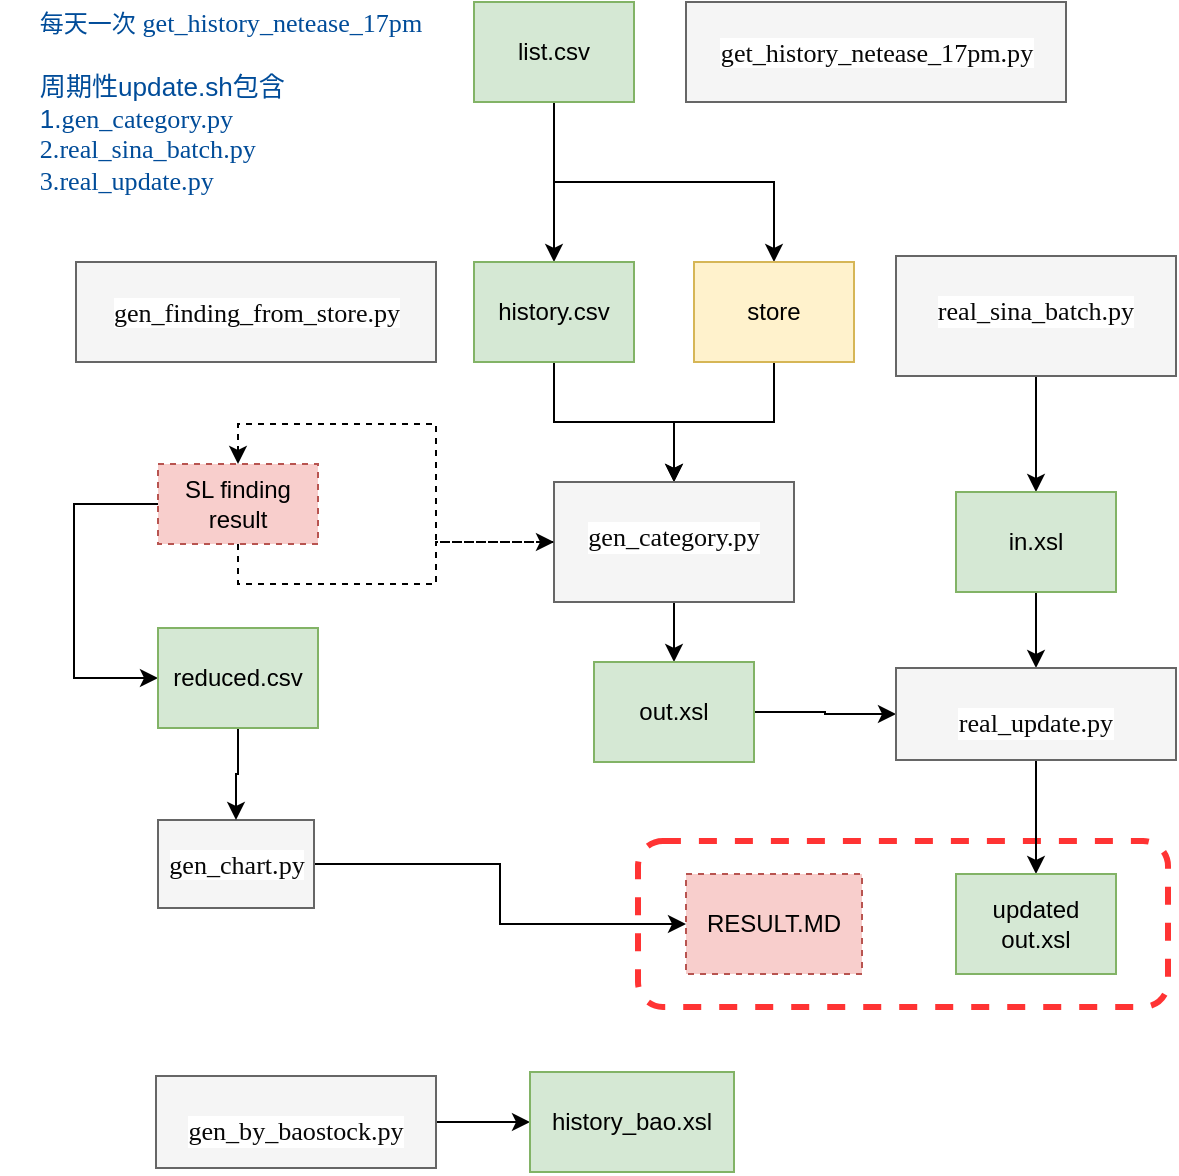 <mxfile version="15.5.4" type="embed" pages="2"><diagram id="49M0BKL2xQ3SYK952rmj" name="架构"><mxGraphModel dx="618" dy="469" grid="0" gridSize="10" guides="1" tooltips="1" connect="1" arrows="1" fold="1" page="1" pageScale="1" pageWidth="4681" pageHeight="3300" math="0" shadow="0"><root><mxCell id="0"/><mxCell id="1" parent="0"/><mxCell id="17" value="" style="rounded=1;whiteSpace=wrap;html=1;dashed=1;strokeWidth=3;strokeColor=#FF3333;" parent="1" vertex="1"><mxGeometry x="372" y="519.5" width="265" height="83" as="geometry"/></mxCell><mxCell id="O12l0vSPh0vt8pcs6gfs-4" value="" style="edgeStyle=orthogonalEdgeStyle;rounded=0;orthogonalLoop=1;jettySize=auto;html=1;" parent="1" source="O12l0vSPh0vt8pcs6gfs-1" target="O12l0vSPh0vt8pcs6gfs-3" edge="1"><mxGeometry relative="1" as="geometry"/></mxCell><mxCell id="O12l0vSPh0vt8pcs6gfs-6" value="" style="edgeStyle=orthogonalEdgeStyle;rounded=0;orthogonalLoop=1;jettySize=auto;html=1;" parent="1" source="O12l0vSPh0vt8pcs6gfs-1" target="O12l0vSPh0vt8pcs6gfs-5" edge="1"><mxGeometry relative="1" as="geometry"><Array as="points"><mxPoint x="330" y="190"/><mxPoint x="440" y="190"/></Array></mxGeometry></mxCell><mxCell id="O12l0vSPh0vt8pcs6gfs-1" value="list.csv" style="rounded=0;whiteSpace=wrap;html=1;fillColor=#d5e8d4;strokeColor=#82b366;" parent="1" vertex="1"><mxGeometry x="290" y="100" width="80" height="50" as="geometry"/></mxCell><mxCell id="O12l0vSPh0vt8pcs6gfs-2" value="&lt;pre style=&quot;background-color: #ffffff ; color: #080808 ; font-family: &amp;#34;.applesystemuifont&amp;#34; ; font-size: 9.8pt&quot;&gt;&lt;br&gt;&lt;/pre&gt;" style="text;whiteSpace=wrap;html=1;" parent="1" vertex="1"><mxGeometry x="380" y="140" width="200" height="10" as="geometry"/></mxCell><mxCell id="O12l0vSPh0vt8pcs6gfs-10" style="edgeStyle=orthogonalEdgeStyle;rounded=0;orthogonalLoop=1;jettySize=auto;html=1;" parent="1" source="O12l0vSPh0vt8pcs6gfs-3" target="O12l0vSPh0vt8pcs6gfs-8" edge="1"><mxGeometry relative="1" as="geometry"/></mxCell><mxCell id="O12l0vSPh0vt8pcs6gfs-3" value="history.csv" style="rounded=0;whiteSpace=wrap;html=1;fillColor=#d5e8d4;strokeColor=#82b366;" parent="1" vertex="1"><mxGeometry x="290" y="230" width="80" height="50" as="geometry"/></mxCell><mxCell id="O12l0vSPh0vt8pcs6gfs-9" style="edgeStyle=orthogonalEdgeStyle;rounded=0;orthogonalLoop=1;jettySize=auto;html=1;" parent="1" source="O12l0vSPh0vt8pcs6gfs-5" target="O12l0vSPh0vt8pcs6gfs-8" edge="1"><mxGeometry relative="1" as="geometry"/></mxCell><mxCell id="O12l0vSPh0vt8pcs6gfs-5" value="store" style="rounded=0;whiteSpace=wrap;html=1;fillColor=#fff2cc;strokeColor=#d6b656;" parent="1" vertex="1"><mxGeometry x="400" y="230" width="80" height="50" as="geometry"/></mxCell><mxCell id="O12l0vSPh0vt8pcs6gfs-7" value="&lt;pre style=&quot;font-style: normal ; font-weight: 400 ; letter-spacing: normal ; text-align: left ; text-indent: 0px ; text-transform: none ; word-spacing: 0px ; background-color: rgb(255 , 255 , 255) ; color: rgb(8 , 8 , 8) ; font-family: &amp;#34;.applesystemuifont&amp;#34; ; font-size: 9.8pt&quot;&gt;&lt;br&gt;&lt;/pre&gt;" style="text;html=1;strokeColor=none;fillColor=none;align=center;verticalAlign=middle;whiteSpace=wrap;rounded=0;" parent="1" vertex="1"><mxGeometry x="410" y="160" width="40" height="20" as="geometry"/></mxCell><mxCell id="O12l0vSPh0vt8pcs6gfs-12" style="edgeStyle=orthogonalEdgeStyle;rounded=0;orthogonalLoop=1;jettySize=auto;html=1;entryX=0.5;entryY=0;entryDx=0;entryDy=0;dashed=1;" parent="1" source="O12l0vSPh0vt8pcs6gfs-8" target="O12l0vSPh0vt8pcs6gfs-11" edge="1"><mxGeometry relative="1" as="geometry"/></mxCell><mxCell id="O12l0vSPh0vt8pcs6gfs-19" value="" style="edgeStyle=orthogonalEdgeStyle;rounded=0;orthogonalLoop=1;jettySize=auto;html=1;entryX=0.5;entryY=0;entryDx=0;entryDy=0;" parent="1" source="O12l0vSPh0vt8pcs6gfs-8" target="O12l0vSPh0vt8pcs6gfs-20" edge="1"><mxGeometry relative="1" as="geometry"><mxPoint x="410" y="460" as="targetPoint"/></mxGeometry></mxCell><mxCell id="O12l0vSPh0vt8pcs6gfs-8" value="&lt;pre style=&quot;background-color: #ffffff ; color: #080808 ; font-family: &amp;quot;.applesystemuifont&amp;quot; ; font-size: 9.8pt&quot;&gt;gen_category.py&lt;/pre&gt;" style="text;whiteSpace=wrap;html=1;fillColor=#f5f5f5;strokeColor=#666666;fontColor=#333333;align=center;" parent="1" vertex="1"><mxGeometry x="330" y="340" width="120" height="60" as="geometry"/></mxCell><mxCell id="O12l0vSPh0vt8pcs6gfs-13" style="edgeStyle=orthogonalEdgeStyle;rounded=0;orthogonalLoop=1;jettySize=auto;html=1;exitX=0.5;exitY=1;exitDx=0;exitDy=0;dashed=1;" parent="1" source="O12l0vSPh0vt8pcs6gfs-11" target="O12l0vSPh0vt8pcs6gfs-8" edge="1"><mxGeometry relative="1" as="geometry"/></mxCell><mxCell id="12" style="edgeStyle=orthogonalEdgeStyle;rounded=0;orthogonalLoop=1;jettySize=auto;html=1;entryX=0;entryY=0.5;entryDx=0;entryDy=0;" parent="1" source="O12l0vSPh0vt8pcs6gfs-11" target="11" edge="1"><mxGeometry relative="1" as="geometry"><Array as="points"><mxPoint x="90" y="351"/><mxPoint x="90" y="438"/></Array></mxGeometry></mxCell><mxCell id="O12l0vSPh0vt8pcs6gfs-11" value="SL finding result" style="rounded=0;whiteSpace=wrap;html=1;dashed=1;fillColor=#f8cecc;strokeColor=#b85450;" parent="1" vertex="1"><mxGeometry x="132" y="331" width="80" height="40" as="geometry"/></mxCell><mxCell id="O12l0vSPh0vt8pcs6gfs-16" value="&lt;pre style=&quot;background-color: #ffffff ; color: #080808 ; font-family: &amp;#34;.applesystemuifont&amp;#34; ; font-size: 9.8pt&quot;&gt;gen_finding_from_store.py&lt;/pre&gt;" style="text;html=1;align=center;verticalAlign=middle;resizable=0;points=[];autosize=1;strokeColor=#666666;fillColor=#f5f5f5;fontColor=#333333;" parent="1" vertex="1"><mxGeometry x="91" y="230" width="180" height="50" as="geometry"/></mxCell><mxCell id="15" style="edgeStyle=orthogonalEdgeStyle;rounded=0;orthogonalLoop=1;jettySize=auto;html=1;entryX=0;entryY=0.5;entryDx=0;entryDy=0;" parent="1" source="O12l0vSPh0vt8pcs6gfs-20" target="O12l0vSPh0vt8pcs6gfs-30" edge="1"><mxGeometry relative="1" as="geometry"/></mxCell><mxCell id="O12l0vSPh0vt8pcs6gfs-20" value="out.xsl" style="rounded=0;whiteSpace=wrap;html=1;fillColor=#d5e8d4;strokeColor=#82b366;" parent="1" vertex="1"><mxGeometry x="350" y="430" width="80" height="50" as="geometry"/></mxCell><mxCell id="O12l0vSPh0vt8pcs6gfs-23" value="&lt;pre style=&quot;text-align: left ; background-color: rgb(255 , 255 , 255) ; color: rgb(8 , 8 , 8) ; font-family: &amp;#34;.applesystemuifont&amp;#34; ; font-size: 9.8pt&quot;&gt;get_history_netease_17pm.py&lt;/pre&gt;" style="text;html=1;align=center;verticalAlign=middle;resizable=0;points=[];autosize=1;strokeColor=#666666;fillColor=#f5f5f5;fontColor=#333333;" parent="1" vertex="1"><mxGeometry x="396" y="100" width="190" height="50" as="geometry"/></mxCell><mxCell id="O12l0vSPh0vt8pcs6gfs-28" value="" style="edgeStyle=orthogonalEdgeStyle;rounded=0;orthogonalLoop=1;jettySize=auto;html=1;entryX=0.5;entryY=0;entryDx=0;entryDy=0;" parent="1" source="O12l0vSPh0vt8pcs6gfs-26" target="O12l0vSPh0vt8pcs6gfs-29" edge="1"><mxGeometry relative="1" as="geometry"><mxPoint x="690" y="530" as="targetPoint"/></mxGeometry></mxCell><mxCell id="O12l0vSPh0vt8pcs6gfs-26" value="&lt;pre style=&quot;background-color: #ffffff ; color: #080808 ; font-family: &amp;quot;.applesystemuifont&amp;quot; ; font-size: 9.8pt&quot;&gt;real_sina_batch.py&lt;/pre&gt;" style="text;whiteSpace=wrap;html=1;fillColor=#f5f5f5;strokeColor=#666666;fontColor=#333333;align=center;" parent="1" vertex="1"><mxGeometry x="501" y="227" width="140" height="60" as="geometry"/></mxCell><mxCell id="6" style="edgeStyle=orthogonalEdgeStyle;rounded=0;orthogonalLoop=1;jettySize=auto;html=1;" parent="1" source="O12l0vSPh0vt8pcs6gfs-29" target="O12l0vSPh0vt8pcs6gfs-30" edge="1"><mxGeometry relative="1" as="geometry"/></mxCell><mxCell id="O12l0vSPh0vt8pcs6gfs-29" value="in.xsl" style="rounded=0;whiteSpace=wrap;html=1;fillColor=#d5e8d4;strokeColor=#82b366;" parent="1" vertex="1"><mxGeometry x="531" y="345" width="80" height="50" as="geometry"/></mxCell><mxCell id="O12l0vSPh0vt8pcs6gfs-34" value="" style="edgeStyle=orthogonalEdgeStyle;rounded=0;orthogonalLoop=1;jettySize=auto;html=1;entryX=0.5;entryY=0;entryDx=0;entryDy=0;" parent="1" source="O12l0vSPh0vt8pcs6gfs-30" target="O12l0vSPh0vt8pcs6gfs-35" edge="1"><mxGeometry relative="1" as="geometry"><mxPoint x="530" y="625" as="targetPoint"/></mxGeometry></mxCell><mxCell id="O12l0vSPh0vt8pcs6gfs-30" value="&lt;pre style=&quot;background-color: #ffffff ; color: #080808 ; font-family: &amp;#34;.applesystemuifont&amp;#34; ; font-size: 9.8pt&quot;&gt;real_update.py&lt;/pre&gt;" style="text;whiteSpace=wrap;html=1;fillColor=#f5f5f5;strokeColor=#666666;fontColor=#333333;align=center;" parent="1" vertex="1"><mxGeometry x="501" y="433" width="140" height="46" as="geometry"/></mxCell><mxCell id="O12l0vSPh0vt8pcs6gfs-35" value="updated&lt;br&gt;out.xsl" style="rounded=0;whiteSpace=wrap;html=1;fillColor=#d5e8d4;strokeColor=#82b366;" parent="1" vertex="1"><mxGeometry x="531" y="536" width="80" height="50" as="geometry"/></mxCell><mxCell id="O12l0vSPh0vt8pcs6gfs-36" value="&lt;div style=&quot;text-align: left&quot;&gt;&lt;span&gt;每天一次&amp;nbsp;&lt;/span&gt;&lt;span style=&quot;background-color: rgb(255, 255, 255); font-family: &amp;quot;.applesystemuifont&amp;quot;; font-size: 9.8pt;&quot;&gt;get_history_netease_17pm&lt;/span&gt;&lt;/div&gt;&lt;span style=&quot;background-color: rgb(255 , 255 , 255)&quot;&gt;&lt;div style=&quot;text-align: left&quot;&gt;&lt;font face=&quot;.applesystemuifont&quot;&gt;&lt;span style=&quot;font-size: 13.067px&quot;&gt;&lt;br&gt;&lt;/span&gt;&lt;/font&gt;&lt;/div&gt;&lt;font face=&quot;.applesystemuifont&quot;&gt;&lt;div style=&quot;text-align: left&quot;&gt;&lt;span style=&quot;font-size: 9.8pt&quot;&gt;周期性update.sh包含&lt;/span&gt;&lt;/div&gt;&lt;/font&gt;&lt;font face=&quot;.applesystemuifont&quot;&gt;&lt;div style=&quot;text-align: left&quot;&gt;&lt;span style=&quot;font-size: 9.8pt&quot;&gt;1.&lt;/span&gt;&lt;span style=&quot;font-family: &amp;quot;.applesystemuifont&amp;quot; ; font-size: 9.8pt ; text-align: center&quot;&gt;gen_category.py&lt;/span&gt;&lt;/div&gt;&lt;div style=&quot;text-align: left&quot;&gt;&lt;span style=&quot;font-family: &amp;quot;.applesystemuifont&amp;quot; ; font-size: 9.8pt ; text-align: center&quot;&gt;2.&lt;/span&gt;&lt;span style=&quot;font-family: &amp;quot;.applesystemuifont&amp;quot; ; font-size: 9.8pt ; text-align: center&quot;&gt;real_sina_batch.py&lt;/span&gt;&lt;/div&gt;&lt;div style=&quot;text-align: left&quot;&gt;&lt;span style=&quot;font-family: &amp;quot;.applesystemuifont&amp;quot; ; font-size: 9.8pt ; text-align: center&quot;&gt;3.&lt;/span&gt;&lt;span style=&quot;font-family: &amp;quot;.applesystemuifont&amp;quot; ; font-size: 9.8pt ; text-align: center&quot;&gt;real_update.py&lt;/span&gt;&lt;/div&gt;&lt;/font&gt;&lt;/span&gt;" style="text;html=1;align=center;verticalAlign=middle;resizable=0;points=[];autosize=1;strokeColor=none;fontColor=#004C99;" parent="1" vertex="1"><mxGeometry x="53" y="105" width="230" height="90" as="geometry"/></mxCell><mxCell id="5" value="RESULT.MD" style="rounded=0;whiteSpace=wrap;html=1;dashed=1;fillColor=#f8cecc;strokeColor=#b85450;" parent="1" vertex="1"><mxGeometry x="396" y="536" width="88" height="50" as="geometry"/></mxCell><mxCell id="16" style="edgeStyle=orthogonalEdgeStyle;rounded=0;orthogonalLoop=1;jettySize=auto;html=1;" parent="1" source="7" target="5" edge="1"><mxGeometry relative="1" as="geometry"/></mxCell><mxCell id="7" value="&lt;pre style=&quot;background-color: #ffffff ; color: #080808 ; font-family: &amp;#34;.applesystemuifont&amp;#34; ; font-size: 9.8pt&quot;&gt;gen_chart.py&lt;/pre&gt;" style="text;html=1;align=center;verticalAlign=middle;resizable=0;points=[];autosize=1;strokeColor=#666666;fillColor=#f5f5f5;fontColor=#333333;" parent="1" vertex="1"><mxGeometry x="132" y="509" width="78" height="44" as="geometry"/></mxCell><mxCell id="13" style="edgeStyle=orthogonalEdgeStyle;rounded=0;orthogonalLoop=1;jettySize=auto;html=1;" parent="1" source="11" target="7" edge="1"><mxGeometry relative="1" as="geometry"/></mxCell><mxCell id="11" value="reduced.csv" style="rounded=0;whiteSpace=wrap;html=1;fillColor=#d5e8d4;strokeColor=#82b366;" parent="1" vertex="1"><mxGeometry x="132" y="413" width="80" height="50" as="geometry"/></mxCell><mxCell id="20" value="" style="edgeStyle=orthogonalEdgeStyle;rounded=0;orthogonalLoop=1;jettySize=auto;html=1;" edge="1" parent="1" source="18" target="19"><mxGeometry relative="1" as="geometry"/></mxCell><mxCell id="18" value="&lt;pre style=&quot;background-color: #ffffff ; color: #080808 ; font-family: &amp;#34;.applesystemuifont&amp;#34; ; font-size: 9.8pt&quot;&gt;gen_by_baostock.py&lt;/pre&gt;" style="text;whiteSpace=wrap;html=1;fillColor=#f5f5f5;strokeColor=#666666;fontColor=#333333;align=center;" vertex="1" parent="1"><mxGeometry x="131" y="637" width="140" height="46" as="geometry"/></mxCell><mxCell id="19" value="history_bao.xsl" style="rounded=0;whiteSpace=wrap;html=1;fillColor=#d5e8d4;strokeColor=#82b366;" vertex="1" parent="1"><mxGeometry x="318" y="635" width="102" height="50" as="geometry"/></mxCell></root></mxGraphModel></diagram><diagram name="轮回" id="Z0dMWBPU9xTWIg4HfM4v"><mxGraphModel dx="643" dy="608" grid="0" gridSize="10" guides="1" tooltips="1" connect="1" arrows="1" fold="1" page="1" pageScale="1" pageWidth="4681" pageHeight="3300" math="0" shadow="0"><root><mxCell id="NnbxXauB8LlppTzdRxM3-0"/><mxCell id="NnbxXauB8LlppTzdRxM3-1" parent="NnbxXauB8LlppTzdRxM3-0"/><mxCell id="p_ZX6UtUCb0Ut0Xr4IG1-3" value="" style="edgeStyle=orthogonalEdgeStyle;rounded=0;orthogonalLoop=1;jettySize=auto;html=1;endArrow=none;endFill=0;" edge="1" parent="NnbxXauB8LlppTzdRxM3-1" source="p_ZX6UtUCb0Ut0Xr4IG1-0" target="p_ZX6UtUCb0Ut0Xr4IG1-2"><mxGeometry relative="1" as="geometry"/></mxCell><mxCell id="p_ZX6UtUCb0Ut0Xr4IG1-0" value="天宝基建7板" style="rounded=1;whiteSpace=wrap;html=1;fillColor=#e51400;fontColor=#ffffff;strokeColor=#B20000;" vertex="1" parent="NnbxXauB8LlppTzdRxM3-1"><mxGeometry x="257" y="554" width="70" height="31" as="geometry"/></mxCell><mxCell id="p_ZX6UtUCb0Ut0Xr4IG1-5" value="" style="edgeStyle=orthogonalEdgeStyle;rounded=0;orthogonalLoop=1;jettySize=auto;html=1;endArrow=none;endFill=0;" edge="1" parent="NnbxXauB8LlppTzdRxM3-1" source="p_ZX6UtUCb0Ut0Xr4IG1-1" target="p_ZX6UtUCb0Ut0Xr4IG1-4"><mxGeometry relative="1" as="geometry"/></mxCell><mxCell id="p_ZX6UtUCb0Ut0Xr4IG1-1" value="盘龙药业7板" style="rounded=1;whiteSpace=wrap;html=1;fillColor=#e51400;fontColor=#ffffff;strokeColor=#B20000;" vertex="1" parent="NnbxXauB8LlppTzdRxM3-1"><mxGeometry x="322" y="327" width="70" height="31" as="geometry"/></mxCell><mxCell id="p_ZX6UtUCb0Ut0Xr4IG1-9" value="" style="edgeStyle=orthogonalEdgeStyle;rounded=0;orthogonalLoop=1;jettySize=auto;html=1;endArrow=none;endFill=0;" edge="1" parent="NnbxXauB8LlppTzdRxM3-1" source="p_ZX6UtUCb0Ut0Xr4IG1-2" target="p_ZX6UtUCb0Ut0Xr4IG1-8"><mxGeometry relative="1" as="geometry"/></mxCell><mxCell id="p_ZX6UtUCb0Ut0Xr4IG1-26" value="" style="edgeStyle=orthogonalEdgeStyle;rounded=0;orthogonalLoop=1;jettySize=auto;html=1;endArrow=none;endFill=0;" edge="1" parent="NnbxXauB8LlppTzdRxM3-1" source="p_ZX6UtUCb0Ut0Xr4IG1-2" target="p_ZX6UtUCb0Ut0Xr4IG1-25"><mxGeometry relative="1" as="geometry"/></mxCell><mxCell id="p_ZX6UtUCb0Ut0Xr4IG1-2" value="基建" style="rounded=1;whiteSpace=wrap;html=1;fillColor=#e51400;fontColor=#ffffff;strokeColor=#B20000;" vertex="1" parent="NnbxXauB8LlppTzdRxM3-1"><mxGeometry x="257" y="443" width="70" height="31" as="geometry"/></mxCell><mxCell id="p_ZX6UtUCb0Ut0Xr4IG1-7" value="" style="edgeStyle=orthogonalEdgeStyle;rounded=0;orthogonalLoop=1;jettySize=auto;html=1;endArrow=none;endFill=0;" edge="1" parent="NnbxXauB8LlppTzdRxM3-1" source="p_ZX6UtUCb0Ut0Xr4IG1-4" target="p_ZX6UtUCb0Ut0Xr4IG1-6"><mxGeometry relative="1" as="geometry"/></mxCell><mxCell id="p_ZX6UtUCb0Ut0Xr4IG1-14" style="edgeStyle=orthogonalEdgeStyle;rounded=0;orthogonalLoop=1;jettySize=auto;html=1;entryX=0;entryY=0.5;entryDx=0;entryDy=0;endArrow=none;endFill=0;" edge="1" parent="NnbxXauB8LlppTzdRxM3-1" source="p_ZX6UtUCb0Ut0Xr4IG1-4" target="p_ZX6UtUCb0Ut0Xr4IG1-11"><mxGeometry relative="1" as="geometry"><Array as="points"><mxPoint x="431" y="232"/><mxPoint x="431" y="189"/></Array></mxGeometry></mxCell><mxCell id="p_ZX6UtUCb0Ut0Xr4IG1-19" style="edgeStyle=orthogonalEdgeStyle;rounded=0;orthogonalLoop=1;jettySize=auto;html=1;entryX=1;entryY=0.5;entryDx=0;entryDy=0;endArrow=none;endFill=0;" edge="1" parent="NnbxXauB8LlppTzdRxM3-1" source="p_ZX6UtUCb0Ut0Xr4IG1-4" target="p_ZX6UtUCb0Ut0Xr4IG1-17"><mxGeometry relative="1" as="geometry"/></mxCell><mxCell id="p_ZX6UtUCb0Ut0Xr4IG1-20" style="edgeStyle=orthogonalEdgeStyle;rounded=0;orthogonalLoop=1;jettySize=auto;html=1;entryX=1;entryY=0.5;entryDx=0;entryDy=0;endArrow=none;endFill=0;" edge="1" parent="NnbxXauB8LlppTzdRxM3-1" source="p_ZX6UtUCb0Ut0Xr4IG1-4" target="p_ZX6UtUCb0Ut0Xr4IG1-18"><mxGeometry relative="1" as="geometry"/></mxCell><mxCell id="p_ZX6UtUCb0Ut0Xr4IG1-22" style="edgeStyle=orthogonalEdgeStyle;rounded=0;orthogonalLoop=1;jettySize=auto;html=1;entryX=0.01;entryY=0.581;entryDx=0;entryDy=0;entryPerimeter=0;endArrow=none;endFill=0;" edge="1" parent="NnbxXauB8LlppTzdRxM3-1" source="p_ZX6UtUCb0Ut0Xr4IG1-4" target="p_ZX6UtUCb0Ut0Xr4IG1-10"><mxGeometry relative="1" as="geometry"/></mxCell><mxCell id="p_ZX6UtUCb0Ut0Xr4IG1-4" value="医药" style="rounded=1;whiteSpace=wrap;html=1;fillColor=#e51400;fontColor=#ffffff;strokeColor=#B20000;" vertex="1" parent="NnbxXauB8LlppTzdRxM3-1"><mxGeometry x="322" y="216" width="70" height="31" as="geometry"/></mxCell><mxCell id="p_ZX6UtUCb0Ut0Xr4IG1-6" value="九安医疗" style="rounded=1;whiteSpace=wrap;html=1;fillColor=#fa6800;fontColor=#000000;strokeColor=#C73500;" vertex="1" parent="NnbxXauB8LlppTzdRxM3-1"><mxGeometry x="472" y="216" width="70" height="31" as="geometry"/></mxCell><mxCell id="p_ZX6UtUCb0Ut0Xr4IG1-8" value="浙江建投" style="rounded=1;whiteSpace=wrap;html=1;fillColor=#e3c800;fontColor=#000000;strokeColor=#B09500;" vertex="1" parent="NnbxXauB8LlppTzdRxM3-1"><mxGeometry x="107" y="443" width="70" height="31" as="geometry"/></mxCell><mxCell id="p_ZX6UtUCb0Ut0Xr4IG1-10" value="龙津药业" style="rounded=1;whiteSpace=wrap;html=1;fillColor=#e3c800;fontColor=#000000;strokeColor=#B09500;" vertex="1" parent="NnbxXauB8LlppTzdRxM3-1"><mxGeometry x="472" y="259" width="70" height="31" as="geometry"/></mxCell><mxCell id="p_ZX6UtUCb0Ut0Xr4IG1-11" value="精华制药" style="rounded=1;whiteSpace=wrap;html=1;fillColor=#e51400;fontColor=#ffffff;strokeColor=#B20000;" vertex="1" parent="NnbxXauB8LlppTzdRxM3-1"><mxGeometry x="470" y="173" width="70" height="31" as="geometry"/></mxCell><mxCell id="p_ZX6UtUCb0Ut0Xr4IG1-17" value="中欣氟材&lt;span style=&quot;color: rgba(0 , 0 , 0 , 0) ; font-family: monospace ; font-size: 0px&quot;&gt;%3CmxGraphModel%3E%3Croot%3E%3CmxCell%20id%3D%220%22%2F%3E%3CmxCell%20id%3D%221%22%20parent%3D%220%22%2F%3E%3CmxCell%20id%3D%222%22%20value%3D%22%E5%8C%BB%E8%8D%AF%22%20style%3D%22rounded%3D1%3BwhiteSpace%3Dwrap%3Bhtml%3D1%3BfillColor%3D%23e51400%3BfontColor%3D%23ffffff%3BstrokeColor%3D%23B20000%3B%22%20vertex%3D%221%22%20parent%3D%221%22%3E%3CmxGeometry%20x%3D%22322%22%20y%3D%22216%22%20width%3D%2270%22%20height%3D%2231%22%20as%3D%22geometry%22%2F%3E%3C%2FmxCell%3E%3C%2Froot%3E%3C%2FmxGraphModel%3E&lt;/span&gt;" style="rounded=1;whiteSpace=wrap;html=1;fillColor=#e51400;fontColor=#ffffff;strokeColor=#B20000;" vertex="1" parent="NnbxXauB8LlppTzdRxM3-1"><mxGeometry x="212" y="173" width="70" height="31" as="geometry"/></mxCell><mxCell id="p_ZX6UtUCb0Ut0Xr4IG1-18" value="上海医药" style="rounded=1;whiteSpace=wrap;html=1;fillColor=#e51400;fontColor=#ffffff;strokeColor=#B20000;" vertex="1" parent="NnbxXauB8LlppTzdRxM3-1"><mxGeometry x="212" y="216" width="70" height="31" as="geometry"/></mxCell><mxCell id="p_ZX6UtUCb0Ut0Xr4IG1-23" value="1" style="ellipse;whiteSpace=wrap;html=1;aspect=fixed;strokeWidth=3;strokeColor=#ae4132;fontStyle=1;fillColor=#fad9d5;" vertex="1" parent="NnbxXauB8LlppTzdRxM3-1"><mxGeometry x="287" y="330" width="28" height="28" as="geometry"/></mxCell><mxCell id="p_ZX6UtUCb0Ut0Xr4IG1-24" value="1" style="ellipse;whiteSpace=wrap;html=1;aspect=fixed;strokeWidth=3;strokeColor=#ae4132;fontStyle=1;fillColor=#fad9d5;" vertex="1" parent="NnbxXauB8LlppTzdRxM3-1"><mxGeometry x="223" y="557" width="28" height="28" as="geometry"/></mxCell><mxCell id="p_ZX6UtUCb0Ut0Xr4IG1-25" value="阳光城6板" style="rounded=1;whiteSpace=wrap;html=1;fillColor=#e51400;fontColor=#ffffff;strokeColor=#B20000;" vertex="1" parent="NnbxXauB8LlppTzdRxM3-1"><mxGeometry x="407" y="443" width="70" height="31" as="geometry"/></mxCell><mxCell id="p_ZX6UtUCb0Ut0Xr4IG1-27" value="2" style="ellipse;whiteSpace=wrap;html=1;aspect=fixed;strokeWidth=3;strokeColor=#ae4132;fontStyle=1;fillColor=#fad9d5;" vertex="1" parent="NnbxXauB8LlppTzdRxM3-1"><mxGeometry x="376" y="425" width="28" height="28" as="geometry"/></mxCell></root></mxGraphModel></diagram></mxfile>